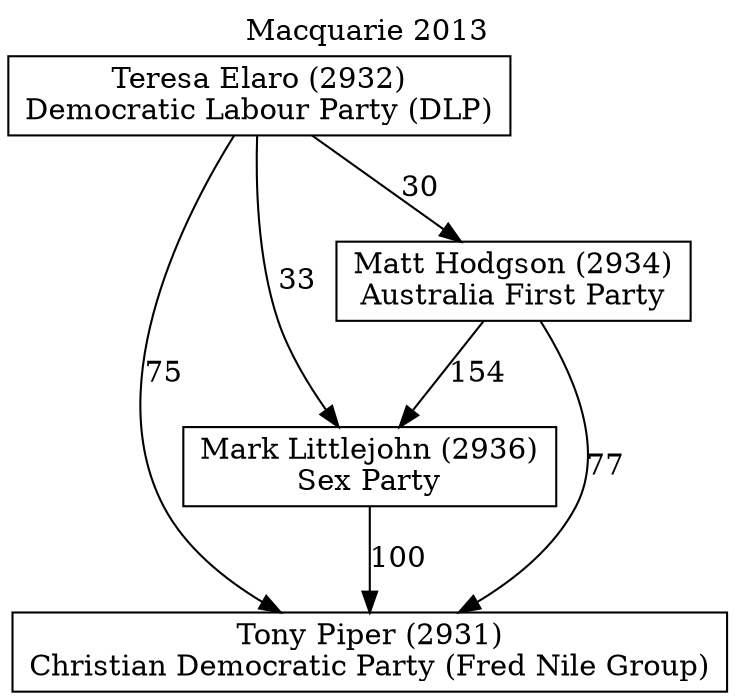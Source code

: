 // House preference flow
digraph "Tony Piper (2931)_Macquarie_2013" {
	graph [label="Macquarie 2013" labelloc=t mclimit=10]
	node [shape=box]
	"Tony Piper (2931)" [label="Tony Piper (2931)
Christian Democratic Party (Fred Nile Group)"]
	"Mark Littlejohn (2936)" [label="Mark Littlejohn (2936)
Sex Party"]
	"Matt Hodgson (2934)" [label="Matt Hodgson (2934)
Australia First Party"]
	"Teresa Elaro (2932)" [label="Teresa Elaro (2932)
Democratic Labour Party (DLP)"]
	"Mark Littlejohn (2936)" -> "Tony Piper (2931)" [label=100]
	"Matt Hodgson (2934)" -> "Mark Littlejohn (2936)" [label=154]
	"Teresa Elaro (2932)" -> "Matt Hodgson (2934)" [label=30]
	"Matt Hodgson (2934)" -> "Tony Piper (2931)" [label=77]
	"Teresa Elaro (2932)" -> "Tony Piper (2931)" [label=75]
	"Teresa Elaro (2932)" -> "Mark Littlejohn (2936)" [label=33]
}
